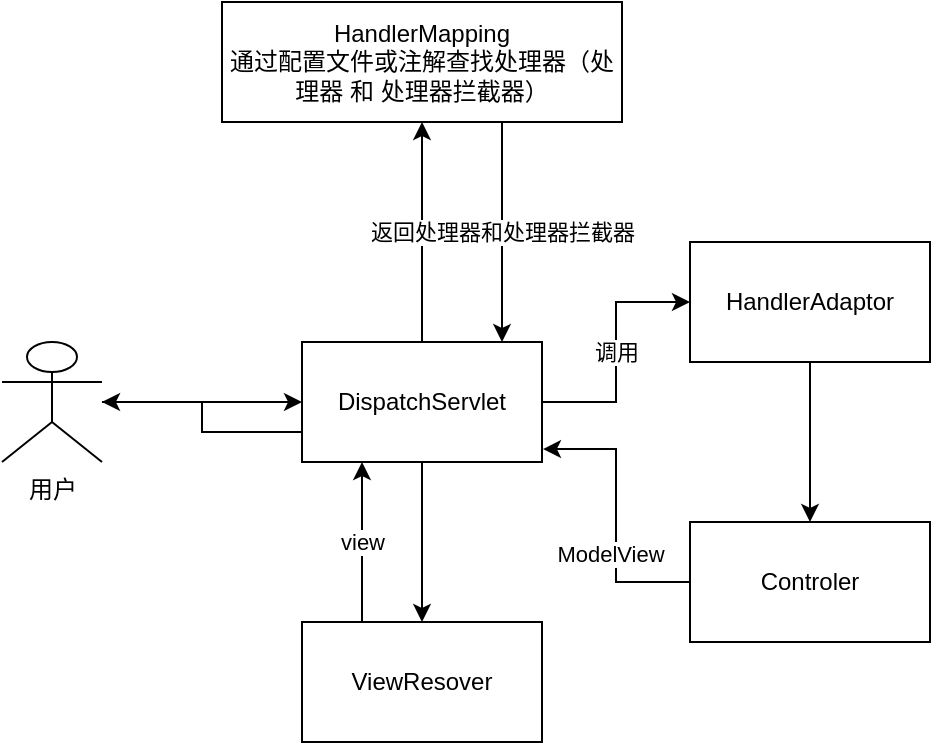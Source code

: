 <mxfile compressed="false" version="14.5.4" type="github">
  <diagram id="C5RBs43oDa-KdzZeNtuy" name="Page-1">
    <mxGraphModel dx="1122" dy="707" grid="1" gridSize="10" guides="1" tooltips="1" connect="1" arrows="1" fold="1" page="1" pageScale="1" pageWidth="827" pageHeight="1169" math="0" shadow="0">
      <root>
        <mxCell id="WIyWlLk6GJQsqaUBKTNV-0" />
        <mxCell id="WIyWlLk6GJQsqaUBKTNV-1" parent="WIyWlLk6GJQsqaUBKTNV-0" />
        <mxCell id="2tGTDzTIU1OXz8sBr-7k-2" style="edgeStyle=orthogonalEdgeStyle;rounded=0;orthogonalLoop=1;jettySize=auto;html=1;" edge="1" parent="WIyWlLk6GJQsqaUBKTNV-1" source="2tGTDzTIU1OXz8sBr-7k-0" target="2tGTDzTIU1OXz8sBr-7k-3">
          <mxGeometry relative="1" as="geometry">
            <mxPoint x="240" y="300" as="targetPoint" />
          </mxGeometry>
        </mxCell>
        <mxCell id="2tGTDzTIU1OXz8sBr-7k-0" value="用户" style="shape=umlActor;verticalLabelPosition=bottom;verticalAlign=top;html=1;outlineConnect=0;" vertex="1" parent="WIyWlLk6GJQsqaUBKTNV-1">
          <mxGeometry x="70" y="270" width="50" height="60" as="geometry" />
        </mxCell>
        <mxCell id="2tGTDzTIU1OXz8sBr-7k-6" value="调用" style="edgeStyle=orthogonalEdgeStyle;rounded=0;orthogonalLoop=1;jettySize=auto;html=1;" edge="1" parent="WIyWlLk6GJQsqaUBKTNV-1" source="2tGTDzTIU1OXz8sBr-7k-3" target="2tGTDzTIU1OXz8sBr-7k-5">
          <mxGeometry relative="1" as="geometry" />
        </mxCell>
        <mxCell id="2tGTDzTIU1OXz8sBr-7k-12" value="调用" style="edgeStyle=orthogonalEdgeStyle;rounded=0;orthogonalLoop=1;jettySize=auto;html=1;" edge="1" parent="WIyWlLk6GJQsqaUBKTNV-1" source="2tGTDzTIU1OXz8sBr-7k-3" target="2tGTDzTIU1OXz8sBr-7k-11">
          <mxGeometry relative="1" as="geometry" />
        </mxCell>
        <mxCell id="2tGTDzTIU1OXz8sBr-7k-19" value="" style="edgeStyle=orthogonalEdgeStyle;rounded=0;orthogonalLoop=1;jettySize=auto;html=1;" edge="1" parent="WIyWlLk6GJQsqaUBKTNV-1" source="2tGTDzTIU1OXz8sBr-7k-3" target="2tGTDzTIU1OXz8sBr-7k-18">
          <mxGeometry relative="1" as="geometry" />
        </mxCell>
        <mxCell id="2tGTDzTIU1OXz8sBr-7k-21" style="edgeStyle=orthogonalEdgeStyle;rounded=0;orthogonalLoop=1;jettySize=auto;html=1;exitX=0;exitY=0.75;exitDx=0;exitDy=0;" edge="1" parent="WIyWlLk6GJQsqaUBKTNV-1" source="2tGTDzTIU1OXz8sBr-7k-3" target="2tGTDzTIU1OXz8sBr-7k-0">
          <mxGeometry relative="1" as="geometry" />
        </mxCell>
        <mxCell id="2tGTDzTIU1OXz8sBr-7k-3" value="DispatchServlet" style="rounded=0;whiteSpace=wrap;html=1;" vertex="1" parent="WIyWlLk6GJQsqaUBKTNV-1">
          <mxGeometry x="220" y="270" width="120" height="60" as="geometry" />
        </mxCell>
        <mxCell id="2tGTDzTIU1OXz8sBr-7k-8" value="返回处理器和处理器拦截器" style="edgeStyle=orthogonalEdgeStyle;rounded=0;orthogonalLoop=1;jettySize=auto;html=1;" edge="1" parent="WIyWlLk6GJQsqaUBKTNV-1" source="2tGTDzTIU1OXz8sBr-7k-5" target="2tGTDzTIU1OXz8sBr-7k-3">
          <mxGeometry relative="1" as="geometry">
            <mxPoint x="510" y="190" as="targetPoint" />
            <Array as="points">
              <mxPoint x="320" y="220" />
              <mxPoint x="320" y="220" />
            </Array>
          </mxGeometry>
        </mxCell>
        <mxCell id="2tGTDzTIU1OXz8sBr-7k-5" value="HandlerMapping&lt;br&gt;通过配置文件或注解查找处理器（处理器 和 处理器拦截器）" style="rounded=0;whiteSpace=wrap;html=1;" vertex="1" parent="WIyWlLk6GJQsqaUBKTNV-1">
          <mxGeometry x="180" y="100" width="200" height="60" as="geometry" />
        </mxCell>
        <mxCell id="2tGTDzTIU1OXz8sBr-7k-14" value="" style="edgeStyle=orthogonalEdgeStyle;rounded=0;orthogonalLoop=1;jettySize=auto;html=1;" edge="1" parent="WIyWlLk6GJQsqaUBKTNV-1" source="2tGTDzTIU1OXz8sBr-7k-11" target="2tGTDzTIU1OXz8sBr-7k-13">
          <mxGeometry relative="1" as="geometry" />
        </mxCell>
        <mxCell id="2tGTDzTIU1OXz8sBr-7k-11" value="HandlerAdaptor" style="whiteSpace=wrap;html=1;rounded=0;" vertex="1" parent="WIyWlLk6GJQsqaUBKTNV-1">
          <mxGeometry x="414" y="220" width="120" height="60" as="geometry" />
        </mxCell>
        <mxCell id="2tGTDzTIU1OXz8sBr-7k-15" style="edgeStyle=orthogonalEdgeStyle;rounded=0;orthogonalLoop=1;jettySize=auto;html=1;exitX=0;exitY=0.5;exitDx=0;exitDy=0;entryX=1.004;entryY=0.892;entryDx=0;entryDy=0;entryPerimeter=0;" edge="1" parent="WIyWlLk6GJQsqaUBKTNV-1" source="2tGTDzTIU1OXz8sBr-7k-13" target="2tGTDzTIU1OXz8sBr-7k-3">
          <mxGeometry relative="1" as="geometry" />
        </mxCell>
        <mxCell id="2tGTDzTIU1OXz8sBr-7k-16" value="ModelView" style="edgeLabel;html=1;align=center;verticalAlign=middle;resizable=0;points=[];" vertex="1" connectable="0" parent="2tGTDzTIU1OXz8sBr-7k-15">
          <mxGeometry x="-0.25" y="3" relative="1" as="geometry">
            <mxPoint y="1" as="offset" />
          </mxGeometry>
        </mxCell>
        <mxCell id="2tGTDzTIU1OXz8sBr-7k-13" value="Controler" style="whiteSpace=wrap;html=1;rounded=0;" vertex="1" parent="WIyWlLk6GJQsqaUBKTNV-1">
          <mxGeometry x="414" y="360" width="120" height="60" as="geometry" />
        </mxCell>
        <mxCell id="2tGTDzTIU1OXz8sBr-7k-20" value="view" style="edgeStyle=orthogonalEdgeStyle;rounded=0;orthogonalLoop=1;jettySize=auto;html=1;exitX=0.25;exitY=0;exitDx=0;exitDy=0;entryX=0.25;entryY=1;entryDx=0;entryDy=0;" edge="1" parent="WIyWlLk6GJQsqaUBKTNV-1" source="2tGTDzTIU1OXz8sBr-7k-18" target="2tGTDzTIU1OXz8sBr-7k-3">
          <mxGeometry relative="1" as="geometry" />
        </mxCell>
        <mxCell id="2tGTDzTIU1OXz8sBr-7k-18" value="ViewResover" style="rounded=0;whiteSpace=wrap;html=1;" vertex="1" parent="WIyWlLk6GJQsqaUBKTNV-1">
          <mxGeometry x="220" y="410" width="120" height="60" as="geometry" />
        </mxCell>
      </root>
    </mxGraphModel>
  </diagram>
</mxfile>
